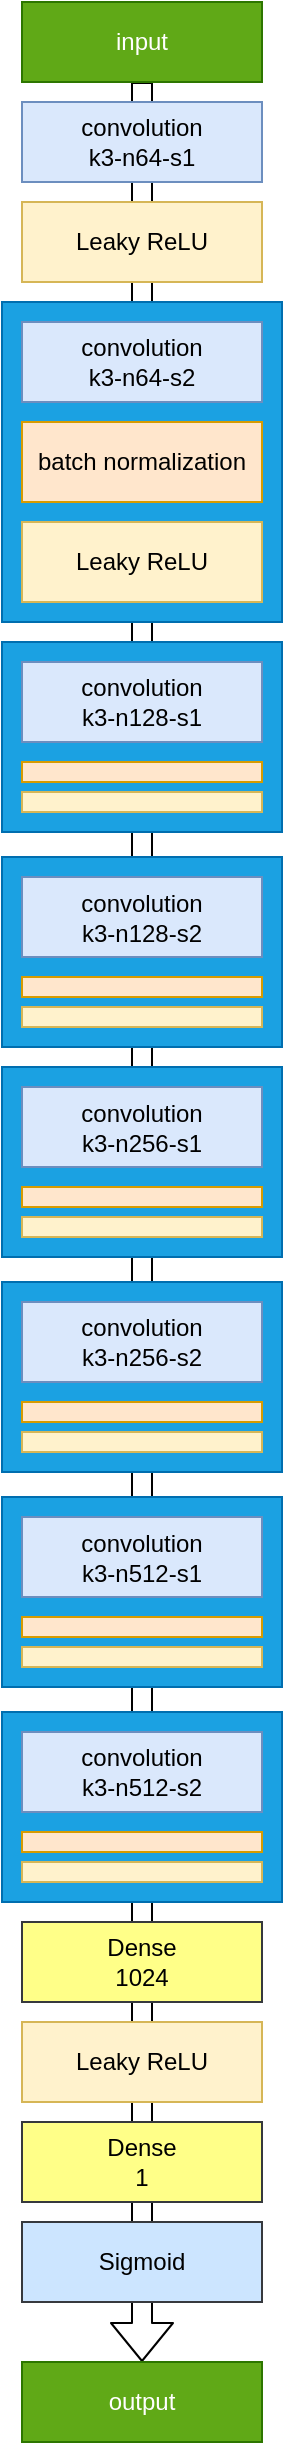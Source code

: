 <mxfile version="14.5.3" type="device"><diagram id="-Iqib51uG9QP72sKFgqx" name="Page-1"><mxGraphModel dx="2031" dy="2443" grid="1" gridSize="10" guides="1" tooltips="1" connect="1" arrows="1" fold="1" page="1" pageScale="1" pageWidth="850" pageHeight="1100" math="0" shadow="0"><root><mxCell id="0"/><mxCell id="1" parent="0"/><mxCell id="yjHB7hO92kDccXHUYQ80-13" value="" style="shape=flexArrow;endArrow=classic;html=1;exitX=0.5;exitY=1;exitDx=0;exitDy=0;" edge="1" parent="1" source="yjHB7hO92kDccXHUYQ80-3"><mxGeometry x="-460" y="-595" width="50" height="50" as="geometry"><mxPoint x="145" y="-1100" as="sourcePoint"/><mxPoint x="145" y="90" as="targetPoint"/></mxGeometry></mxCell><mxCell id="yjHB7hO92kDccXHUYQ80-12" value="" style="rounded=0;whiteSpace=wrap;html=1;fillColor=#1ba1e2;strokeColor=#006EAF;fontColor=#ffffff;rotation=90;" vertex="1" parent="1"><mxGeometry x="65" y="-930" width="160" height="140" as="geometry"/></mxCell><mxCell id="yjHB7hO92kDccXHUYQ80-3" value="input" style="rounded=0;whiteSpace=wrap;html=1;rotation=0;fillColor=#60a917;strokeColor=#2D7600;fontColor=#ffffff;" vertex="1" parent="1"><mxGeometry x="85" y="-1090" width="120" height="40" as="geometry"/></mxCell><mxCell id="yjHB7hO92kDccXHUYQ80-4" value="&lt;div&gt;convolution&lt;/div&gt;&lt;div&gt;k3-n64-s1&lt;br&gt;&lt;/div&gt;" style="rounded=0;whiteSpace=wrap;html=1;rotation=0;fillColor=#dae8fc;strokeColor=#6c8ebf;" vertex="1" parent="1"><mxGeometry x="85" y="-1040" width="120" height="40" as="geometry"/></mxCell><mxCell id="yjHB7hO92kDccXHUYQ80-5" value="Leaky ReLU" style="rounded=0;whiteSpace=wrap;html=1;rotation=0;fillColor=#fff2cc;strokeColor=#d6b656;" vertex="1" parent="1"><mxGeometry x="85" y="-990" width="120" height="40" as="geometry"/></mxCell><mxCell id="yjHB7hO92kDccXHUYQ80-6" value="&lt;div&gt;convolution&lt;/div&gt;&lt;div&gt;k3-n64-s2&lt;/div&gt;" style="rounded=0;whiteSpace=wrap;html=1;rotation=0;fillColor=#dae8fc;strokeColor=#6c8ebf;" vertex="1" parent="1"><mxGeometry x="85" y="-930" width="120" height="40" as="geometry"/></mxCell><mxCell id="yjHB7hO92kDccXHUYQ80-7" value="batch normalization" style="rounded=0;whiteSpace=wrap;html=1;rotation=0;fillColor=#ffe6cc;strokeColor=#d79b00;" vertex="1" parent="1"><mxGeometry x="85" y="-880" width="120" height="40" as="geometry"/></mxCell><mxCell id="yjHB7hO92kDccXHUYQ80-34" value="output" style="rounded=0;whiteSpace=wrap;html=1;rotation=0;fillColor=#60a917;strokeColor=#2D7600;fontColor=#ffffff;" vertex="1" parent="1"><mxGeometry x="85" y="90" width="120" height="40" as="geometry"/></mxCell><mxCell id="yjHB7hO92kDccXHUYQ80-42" value="Leaky ReLU" style="rounded=0;whiteSpace=wrap;html=1;rotation=0;fillColor=#fff2cc;strokeColor=#d6b656;" vertex="1" parent="1"><mxGeometry x="85" y="-830" width="120" height="40" as="geometry"/></mxCell><mxCell id="yjHB7hO92kDccXHUYQ80-43" value="" style="rounded=0;whiteSpace=wrap;html=1;fillColor=#1ba1e2;strokeColor=#006EAF;fontColor=#ffffff;rotation=90;" vertex="1" parent="1"><mxGeometry x="97.5" y="-792.5" width="95" height="140" as="geometry"/></mxCell><mxCell id="yjHB7hO92kDccXHUYQ80-44" value="&lt;div&gt;convolution&lt;/div&gt;&lt;div&gt;k3-n128-s1&lt;/div&gt;" style="rounded=0;whiteSpace=wrap;html=1;rotation=0;fillColor=#dae8fc;strokeColor=#6c8ebf;" vertex="1" parent="1"><mxGeometry x="85" y="-760" width="120" height="40" as="geometry"/></mxCell><mxCell id="yjHB7hO92kDccXHUYQ80-45" value="" style="rounded=0;whiteSpace=wrap;html=1;rotation=0;fillColor=#ffe6cc;strokeColor=#d79b00;" vertex="1" parent="1"><mxGeometry x="85" y="-710" width="120" height="10" as="geometry"/></mxCell><mxCell id="yjHB7hO92kDccXHUYQ80-46" value="" style="rounded=0;whiteSpace=wrap;html=1;rotation=0;fillColor=#fff2cc;strokeColor=#d6b656;" vertex="1" parent="1"><mxGeometry x="85" y="-695" width="120" height="10" as="geometry"/></mxCell><mxCell id="yjHB7hO92kDccXHUYQ80-47" value="" style="rounded=0;whiteSpace=wrap;html=1;fillColor=#1ba1e2;strokeColor=#006EAF;fontColor=#ffffff;rotation=90;" vertex="1" parent="1"><mxGeometry x="97.5" y="-685" width="95" height="140" as="geometry"/></mxCell><mxCell id="yjHB7hO92kDccXHUYQ80-48" value="&lt;div&gt;convolution&lt;/div&gt;&lt;div&gt;k3-n128-s2&lt;/div&gt;" style="rounded=0;whiteSpace=wrap;html=1;rotation=0;fillColor=#dae8fc;strokeColor=#6c8ebf;" vertex="1" parent="1"><mxGeometry x="85" y="-652.5" width="120" height="40" as="geometry"/></mxCell><mxCell id="yjHB7hO92kDccXHUYQ80-49" value="" style="rounded=0;whiteSpace=wrap;html=1;rotation=0;fillColor=#ffe6cc;strokeColor=#d79b00;" vertex="1" parent="1"><mxGeometry x="85" y="-602.5" width="120" height="10" as="geometry"/></mxCell><mxCell id="yjHB7hO92kDccXHUYQ80-50" value="" style="rounded=0;whiteSpace=wrap;html=1;rotation=0;fillColor=#fff2cc;strokeColor=#d6b656;" vertex="1" parent="1"><mxGeometry x="85" y="-587.5" width="120" height="10" as="geometry"/></mxCell><mxCell id="yjHB7hO92kDccXHUYQ80-51" value="" style="rounded=0;whiteSpace=wrap;html=1;fillColor=#1ba1e2;strokeColor=#006EAF;fontColor=#ffffff;rotation=90;" vertex="1" parent="1"><mxGeometry x="97.5" y="-580" width="95" height="140" as="geometry"/></mxCell><mxCell id="yjHB7hO92kDccXHUYQ80-52" value="&lt;div&gt;convolution&lt;/div&gt;&lt;div&gt;k3-n256-s1&lt;/div&gt;" style="rounded=0;whiteSpace=wrap;html=1;rotation=0;fillColor=#dae8fc;strokeColor=#6c8ebf;" vertex="1" parent="1"><mxGeometry x="85" y="-547.5" width="120" height="40" as="geometry"/></mxCell><mxCell id="yjHB7hO92kDccXHUYQ80-53" value="" style="rounded=0;whiteSpace=wrap;html=1;rotation=0;fillColor=#ffe6cc;strokeColor=#d79b00;" vertex="1" parent="1"><mxGeometry x="85" y="-497.5" width="120" height="10" as="geometry"/></mxCell><mxCell id="yjHB7hO92kDccXHUYQ80-54" value="" style="rounded=0;whiteSpace=wrap;html=1;rotation=0;fillColor=#fff2cc;strokeColor=#d6b656;" vertex="1" parent="1"><mxGeometry x="85" y="-482.5" width="120" height="10" as="geometry"/></mxCell><mxCell id="yjHB7hO92kDccXHUYQ80-55" value="" style="rounded=0;whiteSpace=wrap;html=1;fillColor=#1ba1e2;strokeColor=#006EAF;fontColor=#ffffff;rotation=90;" vertex="1" parent="1"><mxGeometry x="97.5" y="-472.5" width="95" height="140" as="geometry"/></mxCell><mxCell id="yjHB7hO92kDccXHUYQ80-56" value="&lt;div&gt;convolution&lt;/div&gt;&lt;div&gt;k3-n256-s2&lt;/div&gt;" style="rounded=0;whiteSpace=wrap;html=1;rotation=0;fillColor=#dae8fc;strokeColor=#6c8ebf;" vertex="1" parent="1"><mxGeometry x="85" y="-440" width="120" height="40" as="geometry"/></mxCell><mxCell id="yjHB7hO92kDccXHUYQ80-57" value="" style="rounded=0;whiteSpace=wrap;html=1;rotation=0;fillColor=#ffe6cc;strokeColor=#d79b00;" vertex="1" parent="1"><mxGeometry x="85" y="-390" width="120" height="10" as="geometry"/></mxCell><mxCell id="yjHB7hO92kDccXHUYQ80-58" value="" style="rounded=0;whiteSpace=wrap;html=1;rotation=0;fillColor=#fff2cc;strokeColor=#d6b656;" vertex="1" parent="1"><mxGeometry x="85" y="-375" width="120" height="10" as="geometry"/></mxCell><mxCell id="yjHB7hO92kDccXHUYQ80-59" value="" style="rounded=0;whiteSpace=wrap;html=1;fillColor=#1ba1e2;strokeColor=#006EAF;fontColor=#ffffff;rotation=90;" vertex="1" parent="1"><mxGeometry x="97.5" y="-365" width="95" height="140" as="geometry"/></mxCell><mxCell id="yjHB7hO92kDccXHUYQ80-60" value="&lt;div&gt;convolution&lt;/div&gt;&lt;div&gt;k3-n512-s1&lt;/div&gt;" style="rounded=0;whiteSpace=wrap;html=1;rotation=0;fillColor=#dae8fc;strokeColor=#6c8ebf;" vertex="1" parent="1"><mxGeometry x="85" y="-332.5" width="120" height="40" as="geometry"/></mxCell><mxCell id="yjHB7hO92kDccXHUYQ80-61" value="" style="rounded=0;whiteSpace=wrap;html=1;rotation=0;fillColor=#ffe6cc;strokeColor=#d79b00;" vertex="1" parent="1"><mxGeometry x="85" y="-282.5" width="120" height="10" as="geometry"/></mxCell><mxCell id="yjHB7hO92kDccXHUYQ80-62" value="" style="rounded=0;whiteSpace=wrap;html=1;rotation=0;fillColor=#fff2cc;strokeColor=#d6b656;" vertex="1" parent="1"><mxGeometry x="85" y="-267.5" width="120" height="10" as="geometry"/></mxCell><mxCell id="yjHB7hO92kDccXHUYQ80-63" value="" style="rounded=0;whiteSpace=wrap;html=1;fillColor=#1ba1e2;strokeColor=#006EAF;fontColor=#ffffff;rotation=90;" vertex="1" parent="1"><mxGeometry x="97.5" y="-257.5" width="95" height="140" as="geometry"/></mxCell><mxCell id="yjHB7hO92kDccXHUYQ80-64" value="&lt;div&gt;convolution&lt;/div&gt;&lt;div&gt;k3-n512-s2&lt;/div&gt;" style="rounded=0;whiteSpace=wrap;html=1;rotation=0;fillColor=#dae8fc;strokeColor=#6c8ebf;" vertex="1" parent="1"><mxGeometry x="85" y="-225" width="120" height="40" as="geometry"/></mxCell><mxCell id="yjHB7hO92kDccXHUYQ80-65" value="" style="rounded=0;whiteSpace=wrap;html=1;rotation=0;fillColor=#ffe6cc;strokeColor=#d79b00;" vertex="1" parent="1"><mxGeometry x="85" y="-175" width="120" height="10" as="geometry"/></mxCell><mxCell id="yjHB7hO92kDccXHUYQ80-66" value="" style="rounded=0;whiteSpace=wrap;html=1;rotation=0;fillColor=#fff2cc;strokeColor=#d6b656;" vertex="1" parent="1"><mxGeometry x="85" y="-160" width="120" height="10" as="geometry"/></mxCell><mxCell id="yjHB7hO92kDccXHUYQ80-67" value="&lt;div&gt;Dense&lt;/div&gt;&lt;div&gt;1024&lt;br&gt;&lt;/div&gt;" style="rounded=0;whiteSpace=wrap;html=1;rotation=0;fillColor=#ffff88;strokeColor=#36393d;" vertex="1" parent="1"><mxGeometry x="85" y="-130" width="120" height="40" as="geometry"/></mxCell><mxCell id="yjHB7hO92kDccXHUYQ80-69" value="Leaky ReLU" style="rounded=0;whiteSpace=wrap;html=1;rotation=0;fillColor=#fff2cc;strokeColor=#d6b656;" vertex="1" parent="1"><mxGeometry x="85" y="-80" width="120" height="40" as="geometry"/></mxCell><mxCell id="yjHB7hO92kDccXHUYQ80-70" value="&lt;div&gt;Dense&lt;/div&gt;&lt;div&gt;1&lt;br&gt;&lt;/div&gt;" style="rounded=0;whiteSpace=wrap;html=1;rotation=0;fillColor=#ffff88;strokeColor=#36393d;" vertex="1" parent="1"><mxGeometry x="85" y="-30" width="120" height="40" as="geometry"/></mxCell><mxCell id="yjHB7hO92kDccXHUYQ80-71" value="Sigmoid" style="rounded=0;whiteSpace=wrap;html=1;rotation=0;fillColor=#cce5ff;strokeColor=#36393d;" vertex="1" parent="1"><mxGeometry x="85" y="20" width="120" height="40" as="geometry"/></mxCell></root></mxGraphModel></diagram></mxfile>